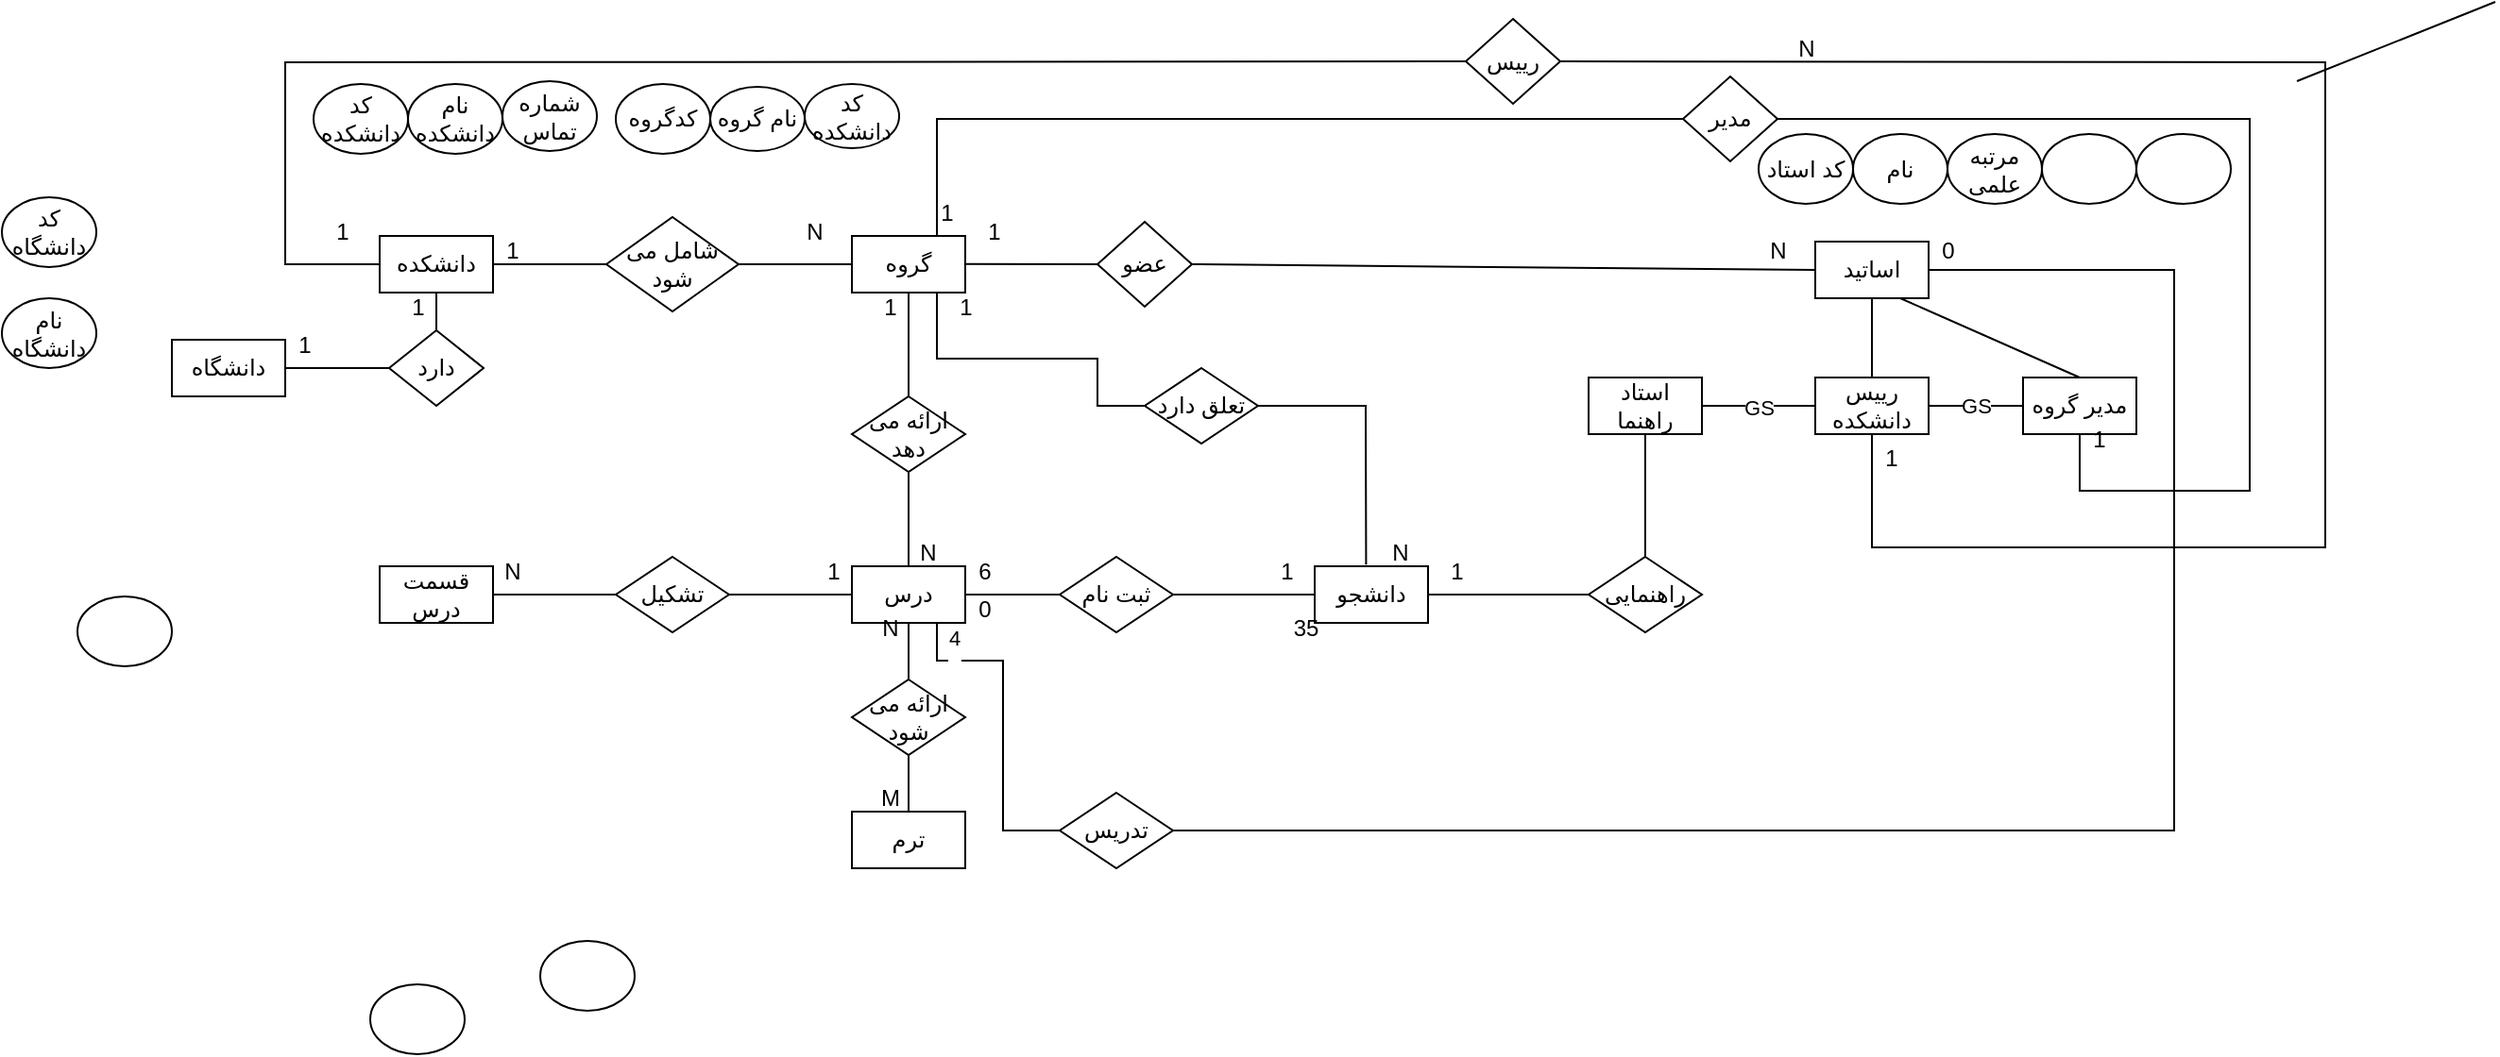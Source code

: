 <mxfile version="27.0.9">
  <diagram name="Page-1" id="O64YkhGJRJFvvmZLATnH">
    <mxGraphModel dx="629" dy="1442" grid="1" gridSize="10" guides="1" tooltips="1" connect="1" arrows="1" fold="1" page="1" pageScale="1" pageWidth="850" pageHeight="1100" math="0" shadow="0">
      <root>
        <mxCell id="0" />
        <mxCell id="1" parent="0" />
        <mxCell id="7WJoirEgyPjlSJRLRqlb-44" style="edgeStyle=none;rounded=0;orthogonalLoop=1;jettySize=auto;html=1;exitX=1;exitY=0.5;exitDx=0;exitDy=0;entryX=0;entryY=0.5;entryDx=0;entryDy=0;endArrow=none;startFill=0;" edge="1" parent="1" source="7WJoirEgyPjlSJRLRqlb-1" target="7WJoirEgyPjlSJRLRqlb-16">
          <mxGeometry relative="1" as="geometry" />
        </mxCell>
        <mxCell id="7WJoirEgyPjlSJRLRqlb-1" value="دانشگاه" style="rounded=0;whiteSpace=wrap;html=1;" vertex="1" parent="1">
          <mxGeometry x="220" y="100" width="60" height="30" as="geometry" />
        </mxCell>
        <mxCell id="7WJoirEgyPjlSJRLRqlb-133" style="edgeStyle=none;rounded=0;orthogonalLoop=1;jettySize=auto;html=1;exitX=0.25;exitY=1;exitDx=0;exitDy=0;entryX=0.5;entryY=0;entryDx=0;entryDy=0;endArrow=none;startFill=0;" edge="1" parent="1">
          <mxGeometry relative="1" as="geometry">
            <mxPoint x="1450" y="-79" as="sourcePoint" />
            <mxPoint x="1345" y="-37" as="targetPoint" />
          </mxGeometry>
        </mxCell>
        <mxCell id="7WJoirEgyPjlSJRLRqlb-135" style="edgeStyle=none;rounded=0;orthogonalLoop=1;jettySize=auto;html=1;exitX=0.5;exitY=1;exitDx=0;exitDy=0;entryX=0.5;entryY=0;entryDx=0;entryDy=0;endArrow=none;startFill=0;" edge="1" parent="1" source="7WJoirEgyPjlSJRLRqlb-12" target="7WJoirEgyPjlSJRLRqlb-131">
          <mxGeometry relative="1" as="geometry" />
        </mxCell>
        <mxCell id="7WJoirEgyPjlSJRLRqlb-136" style="edgeStyle=none;rounded=0;orthogonalLoop=1;jettySize=auto;html=1;exitX=0.75;exitY=1;exitDx=0;exitDy=0;entryX=0.5;entryY=0;entryDx=0;entryDy=0;endArrow=none;startFill=0;" edge="1" parent="1" source="7WJoirEgyPjlSJRLRqlb-12" target="7WJoirEgyPjlSJRLRqlb-130">
          <mxGeometry relative="1" as="geometry" />
        </mxCell>
        <mxCell id="7WJoirEgyPjlSJRLRqlb-143" style="edgeStyle=none;rounded=0;orthogonalLoop=1;jettySize=auto;html=1;exitX=1;exitY=0.5;exitDx=0;exitDy=0;entryX=1;entryY=0.5;entryDx=0;entryDy=0;endArrow=none;startFill=0;" edge="1" parent="1" source="7WJoirEgyPjlSJRLRqlb-12" target="7WJoirEgyPjlSJRLRqlb-43">
          <mxGeometry relative="1" as="geometry">
            <Array as="points">
              <mxPoint x="1280" y="63" />
              <mxPoint x="1280" y="360" />
            </Array>
          </mxGeometry>
        </mxCell>
        <mxCell id="7WJoirEgyPjlSJRLRqlb-12" value="اساتید" style="rounded=0;whiteSpace=wrap;html=1;" vertex="1" parent="1">
          <mxGeometry x="1090" y="48" width="60" height="30" as="geometry" />
        </mxCell>
        <mxCell id="7WJoirEgyPjlSJRLRqlb-47" style="edgeStyle=none;rounded=0;orthogonalLoop=1;jettySize=auto;html=1;exitX=1;exitY=0.5;exitDx=0;exitDy=0;entryX=0;entryY=0.5;entryDx=0;entryDy=0;endArrow=none;startFill=0;" edge="1" parent="1" source="7WJoirEgyPjlSJRLRqlb-13" target="7WJoirEgyPjlSJRLRqlb-18">
          <mxGeometry relative="1" as="geometry" />
        </mxCell>
        <mxCell id="7WJoirEgyPjlSJRLRqlb-13" value="دانشکده" style="rounded=0;whiteSpace=wrap;html=1;" vertex="1" parent="1">
          <mxGeometry x="330" y="45" width="60" height="30" as="geometry" />
        </mxCell>
        <mxCell id="7WJoirEgyPjlSJRLRqlb-49" style="edgeStyle=none;rounded=0;orthogonalLoop=1;jettySize=auto;html=1;exitX=0.5;exitY=1;exitDx=0;exitDy=0;entryX=0.5;entryY=0;entryDx=0;entryDy=0;endArrow=none;startFill=0;" edge="1" parent="1" source="7WJoirEgyPjlSJRLRqlb-14" target="7WJoirEgyPjlSJRLRqlb-20">
          <mxGeometry relative="1" as="geometry" />
        </mxCell>
        <mxCell id="7WJoirEgyPjlSJRLRqlb-14" value="گروه" style="rounded=0;whiteSpace=wrap;html=1;" vertex="1" parent="1">
          <mxGeometry x="580" y="45" width="60" height="30" as="geometry" />
        </mxCell>
        <mxCell id="7WJoirEgyPjlSJRLRqlb-15" value="قسمت درس " style="rounded=0;whiteSpace=wrap;html=1;" vertex="1" parent="1">
          <mxGeometry x="330" y="220" width="60" height="30" as="geometry" />
        </mxCell>
        <mxCell id="7WJoirEgyPjlSJRLRqlb-45" style="edgeStyle=none;rounded=0;orthogonalLoop=1;jettySize=auto;html=1;exitX=0.5;exitY=1;exitDx=0;exitDy=0;entryX=0.5;entryY=1;entryDx=0;entryDy=0;endArrow=none;startFill=0;" edge="1" parent="1" source="7WJoirEgyPjlSJRLRqlb-16" target="7WJoirEgyPjlSJRLRqlb-13">
          <mxGeometry relative="1" as="geometry" />
        </mxCell>
        <mxCell id="7WJoirEgyPjlSJRLRqlb-16" value="دارد" style="rhombus;whiteSpace=wrap;html=1;" vertex="1" parent="1">
          <mxGeometry x="335" y="95" width="50" height="40" as="geometry" />
        </mxCell>
        <mxCell id="7WJoirEgyPjlSJRLRqlb-51" style="edgeStyle=none;rounded=0;orthogonalLoop=1;jettySize=auto;html=1;exitX=0;exitY=0.5;exitDx=0;exitDy=0;entryX=1;entryY=0.5;entryDx=0;entryDy=0;endArrow=none;startFill=0;" edge="1" parent="1" source="7WJoirEgyPjlSJRLRqlb-17" target="7WJoirEgyPjlSJRLRqlb-22">
          <mxGeometry relative="1" as="geometry">
            <mxPoint x="520" y="235" as="targetPoint" />
          </mxGeometry>
        </mxCell>
        <mxCell id="7WJoirEgyPjlSJRLRqlb-53" style="edgeStyle=none;rounded=0;orthogonalLoop=1;jettySize=auto;html=1;exitX=0.5;exitY=1;exitDx=0;exitDy=0;entryX=0.5;entryY=0;entryDx=0;entryDy=0;endArrow=none;startFill=0;" edge="1" parent="1" source="7WJoirEgyPjlSJRLRqlb-17" target="7WJoirEgyPjlSJRLRqlb-25">
          <mxGeometry relative="1" as="geometry" />
        </mxCell>
        <mxCell id="7WJoirEgyPjlSJRLRqlb-17" value="درس" style="rounded=0;whiteSpace=wrap;html=1;" vertex="1" parent="1">
          <mxGeometry x="580" y="220" width="60" height="30" as="geometry" />
        </mxCell>
        <mxCell id="7WJoirEgyPjlSJRLRqlb-48" style="edgeStyle=none;rounded=0;orthogonalLoop=1;jettySize=auto;html=1;exitX=1;exitY=0.5;exitDx=0;exitDy=0;entryX=0;entryY=0.5;entryDx=0;entryDy=0;endArrow=none;startFill=0;" edge="1" parent="1" source="7WJoirEgyPjlSJRLRqlb-18" target="7WJoirEgyPjlSJRLRqlb-14">
          <mxGeometry relative="1" as="geometry" />
        </mxCell>
        <mxCell id="7WJoirEgyPjlSJRLRqlb-18" value="شامل می شود" style="rhombus;whiteSpace=wrap;html=1;" vertex="1" parent="1">
          <mxGeometry x="450" y="35" width="70" height="50" as="geometry" />
        </mxCell>
        <mxCell id="7WJoirEgyPjlSJRLRqlb-64" style="edgeStyle=none;rounded=0;orthogonalLoop=1;jettySize=auto;html=1;exitX=-0.093;exitY=0.704;exitDx=0;exitDy=0;entryX=1;entryY=0.5;entryDx=0;entryDy=0;endArrow=none;startFill=0;exitPerimeter=0;" edge="1" parent="1" source="7WJoirEgyPjlSJRLRqlb-123" target="7WJoirEgyPjlSJRLRqlb-41">
          <mxGeometry relative="1" as="geometry">
            <Array as="points">
              <mxPoint x="852" y="135" />
            </Array>
          </mxGeometry>
        </mxCell>
        <mxCell id="7WJoirEgyPjlSJRLRqlb-68" style="edgeStyle=none;rounded=0;orthogonalLoop=1;jettySize=auto;html=1;exitX=0;exitY=0.5;exitDx=0;exitDy=0;entryX=1;entryY=0.5;entryDx=0;entryDy=0;endArrow=none;startFill=0;" edge="1" parent="1" source="7WJoirEgyPjlSJRLRqlb-19" target="7WJoirEgyPjlSJRLRqlb-42">
          <mxGeometry relative="1" as="geometry">
            <Array as="points">
              <mxPoint x="780" y="235" />
            </Array>
          </mxGeometry>
        </mxCell>
        <mxCell id="7WJoirEgyPjlSJRLRqlb-118" value="" style="edgeStyle=none;rounded=0;orthogonalLoop=1;jettySize=auto;html=1;endArrow=none;startFill=0;" edge="1" parent="1" source="7WJoirEgyPjlSJRLRqlb-19" target="7WJoirEgyPjlSJRLRqlb-42">
          <mxGeometry relative="1" as="geometry" />
        </mxCell>
        <mxCell id="7WJoirEgyPjlSJRLRqlb-19" value="دانشجو" style="rounded=0;whiteSpace=wrap;html=1;" vertex="1" parent="1">
          <mxGeometry x="825" y="220" width="60" height="30" as="geometry" />
        </mxCell>
        <mxCell id="7WJoirEgyPjlSJRLRqlb-50" style="edgeStyle=none;rounded=0;orthogonalLoop=1;jettySize=auto;html=1;exitX=0.5;exitY=1;exitDx=0;exitDy=0;entryX=0.5;entryY=0;entryDx=0;entryDy=0;endArrow=none;startFill=0;" edge="1" parent="1" source="7WJoirEgyPjlSJRLRqlb-20" target="7WJoirEgyPjlSJRLRqlb-17">
          <mxGeometry relative="1" as="geometry" />
        </mxCell>
        <mxCell id="7WJoirEgyPjlSJRLRqlb-20" value="ارائه می دهد" style="rhombus;whiteSpace=wrap;html=1;" vertex="1" parent="1">
          <mxGeometry x="580" y="130" width="60" height="40" as="geometry" />
        </mxCell>
        <mxCell id="7WJoirEgyPjlSJRLRqlb-21" value="ترم" style="rounded=0;whiteSpace=wrap;html=1;" vertex="1" parent="1">
          <mxGeometry x="580" y="350" width="60" height="30" as="geometry" />
        </mxCell>
        <mxCell id="7WJoirEgyPjlSJRLRqlb-52" style="edgeStyle=none;rounded=0;orthogonalLoop=1;jettySize=auto;html=1;exitX=0;exitY=0.5;exitDx=0;exitDy=0;entryX=1;entryY=0.5;entryDx=0;entryDy=0;endArrow=none;startFill=0;" edge="1" parent="1" source="7WJoirEgyPjlSJRLRqlb-22" target="7WJoirEgyPjlSJRLRqlb-15">
          <mxGeometry relative="1" as="geometry" />
        </mxCell>
        <mxCell id="7WJoirEgyPjlSJRLRqlb-22" value="تشکیل" style="rhombus;whiteSpace=wrap;html=1;" vertex="1" parent="1">
          <mxGeometry x="455" y="215" width="60" height="40" as="geometry" />
        </mxCell>
        <mxCell id="7WJoirEgyPjlSJRLRqlb-54" style="edgeStyle=none;rounded=0;orthogonalLoop=1;jettySize=auto;html=1;exitX=0.5;exitY=1;exitDx=0;exitDy=0;entryX=0.5;entryY=0;entryDx=0;entryDy=0;endArrow=none;startFill=0;" edge="1" parent="1" source="7WJoirEgyPjlSJRLRqlb-25" target="7WJoirEgyPjlSJRLRqlb-21">
          <mxGeometry relative="1" as="geometry" />
        </mxCell>
        <mxCell id="7WJoirEgyPjlSJRLRqlb-25" value="ارائه می شود" style="rhombus;whiteSpace=wrap;html=1;" vertex="1" parent="1">
          <mxGeometry x="580" y="280" width="60" height="40" as="geometry" />
        </mxCell>
        <mxCell id="7WJoirEgyPjlSJRLRqlb-66" style="edgeStyle=none;rounded=0;orthogonalLoop=1;jettySize=auto;html=1;exitX=0;exitY=0.5;exitDx=0;exitDy=0;entryX=1;entryY=0.5;entryDx=0;entryDy=0;endArrow=none;startFill=0;" edge="1" parent="1" source="7WJoirEgyPjlSJRLRqlb-12" target="7WJoirEgyPjlSJRLRqlb-34">
          <mxGeometry relative="1" as="geometry">
            <Array as="points" />
          </mxGeometry>
        </mxCell>
        <mxCell id="7WJoirEgyPjlSJRLRqlb-34" value="عضو" style="rhombus;whiteSpace=wrap;html=1;" vertex="1" parent="1">
          <mxGeometry x="710" y="37.5" width="50" height="45" as="geometry" />
        </mxCell>
        <mxCell id="7WJoirEgyPjlSJRLRqlb-110" style="edgeStyle=none;rounded=0;orthogonalLoop=1;jettySize=auto;html=1;entryX=1;entryY=0.5;entryDx=0;entryDy=0;exitX=0;exitY=0.5;exitDx=0;exitDy=0;endArrow=none;startFill=0;" edge="1" parent="1" source="7WJoirEgyPjlSJRLRqlb-38" target="7WJoirEgyPjlSJRLRqlb-19">
          <mxGeometry relative="1" as="geometry">
            <mxPoint x="810" y="120" as="targetPoint" />
            <mxPoint x="920" y="240" as="sourcePoint" />
            <Array as="points">
              <mxPoint x="930" y="235" />
            </Array>
          </mxGeometry>
        </mxCell>
        <mxCell id="7WJoirEgyPjlSJRLRqlb-141" style="edgeStyle=none;rounded=0;orthogonalLoop=1;jettySize=auto;html=1;exitX=0.5;exitY=0;exitDx=0;exitDy=0;entryX=0.5;entryY=1;entryDx=0;entryDy=0;endArrow=none;startFill=0;" edge="1" parent="1" source="7WJoirEgyPjlSJRLRqlb-38" target="7WJoirEgyPjlSJRLRqlb-129">
          <mxGeometry relative="1" as="geometry" />
        </mxCell>
        <mxCell id="7WJoirEgyPjlSJRLRqlb-38" value="راهنمایی" style="rhombus;whiteSpace=wrap;html=1;" vertex="1" parent="1">
          <mxGeometry x="970" y="215" width="60" height="40" as="geometry" />
        </mxCell>
        <mxCell id="7WJoirEgyPjlSJRLRqlb-147" style="edgeStyle=none;rounded=0;orthogonalLoop=1;jettySize=auto;html=1;exitX=0;exitY=0.5;exitDx=0;exitDy=0;entryX=0.75;entryY=1;entryDx=0;entryDy=0;endArrow=none;startFill=0;" edge="1" parent="1" source="7WJoirEgyPjlSJRLRqlb-41" target="7WJoirEgyPjlSJRLRqlb-14">
          <mxGeometry relative="1" as="geometry">
            <Array as="points">
              <mxPoint x="710" y="135" />
              <mxPoint x="710" y="110" />
              <mxPoint x="625" y="110" />
            </Array>
          </mxGeometry>
        </mxCell>
        <mxCell id="7WJoirEgyPjlSJRLRqlb-41" value="تعلق دارد" style="rhombus;whiteSpace=wrap;html=1;" vertex="1" parent="1">
          <mxGeometry x="735" y="115" width="60" height="40" as="geometry" />
        </mxCell>
        <mxCell id="7WJoirEgyPjlSJRLRqlb-69" style="edgeStyle=none;rounded=0;orthogonalLoop=1;jettySize=auto;html=1;exitX=0;exitY=0.5;exitDx=0;exitDy=0;entryX=1;entryY=0.5;entryDx=0;entryDy=0;endArrow=none;startFill=0;" edge="1" parent="1" source="7WJoirEgyPjlSJRLRqlb-42" target="7WJoirEgyPjlSJRLRqlb-17">
          <mxGeometry relative="1" as="geometry" />
        </mxCell>
        <mxCell id="7WJoirEgyPjlSJRLRqlb-42" value="ثبت نام" style="rhombus;whiteSpace=wrap;html=1;" vertex="1" parent="1">
          <mxGeometry x="690" y="215" width="60" height="40" as="geometry" />
        </mxCell>
        <mxCell id="7WJoirEgyPjlSJRLRqlb-76" style="edgeStyle=none;rounded=0;orthogonalLoop=1;jettySize=auto;html=1;exitX=0;exitY=0.5;exitDx=0;exitDy=0;startArrow=none;startFill=0;endArrow=none;entryX=0.75;entryY=1;entryDx=0;entryDy=0;" edge="1" parent="1" source="7WJoirEgyPjlSJRLRqlb-43" target="7WJoirEgyPjlSJRLRqlb-17">
          <mxGeometry relative="1" as="geometry">
            <mxPoint x="640" y="260" as="targetPoint" />
            <Array as="points">
              <mxPoint x="660" y="360" />
              <mxPoint x="660" y="270" />
              <mxPoint x="625" y="270" />
            </Array>
          </mxGeometry>
        </mxCell>
        <mxCell id="7WJoirEgyPjlSJRLRqlb-117" value="&lt;div&gt;4&lt;/div&gt;&lt;div&gt;&lt;br&gt;&lt;/div&gt;" style="edgeLabel;html=1;align=center;verticalAlign=middle;resizable=0;points=[];" vertex="1" connectable="0" parent="7WJoirEgyPjlSJRLRqlb-76">
          <mxGeometry x="0.671" y="-5" relative="1" as="geometry">
            <mxPoint as="offset" />
          </mxGeometry>
        </mxCell>
        <mxCell id="7WJoirEgyPjlSJRLRqlb-43" value="تدریس" style="rhombus;whiteSpace=wrap;html=1;" vertex="1" parent="1">
          <mxGeometry x="690" y="340" width="60" height="40" as="geometry" />
        </mxCell>
        <mxCell id="7WJoirEgyPjlSJRLRqlb-63" style="edgeStyle=none;rounded=0;orthogonalLoop=1;jettySize=auto;html=1;entryX=0.5;entryY=0;entryDx=0;entryDy=0;" edge="1" parent="1" source="7WJoirEgyPjlSJRLRqlb-19" target="7WJoirEgyPjlSJRLRqlb-19">
          <mxGeometry relative="1" as="geometry" />
        </mxCell>
        <mxCell id="7WJoirEgyPjlSJRLRqlb-73" style="edgeStyle=none;rounded=0;orthogonalLoop=1;jettySize=auto;html=1;exitX=0.5;exitY=1;exitDx=0;exitDy=0;" edge="1" parent="1" source="7WJoirEgyPjlSJRLRqlb-1" target="7WJoirEgyPjlSJRLRqlb-1">
          <mxGeometry relative="1" as="geometry" />
        </mxCell>
        <mxCell id="7WJoirEgyPjlSJRLRqlb-80" value="1" style="text;html=1;align=center;verticalAlign=middle;resizable=0;points=[];autosize=1;strokeColor=none;fillColor=none;" vertex="1" parent="1">
          <mxGeometry x="385" y="38" width="30" height="30" as="geometry" />
        </mxCell>
        <mxCell id="7WJoirEgyPjlSJRLRqlb-81" value="N" style="text;html=1;align=center;verticalAlign=middle;resizable=0;points=[];autosize=1;strokeColor=none;fillColor=none;" vertex="1" parent="1">
          <mxGeometry x="545" y="28" width="30" height="30" as="geometry" />
        </mxCell>
        <mxCell id="7WJoirEgyPjlSJRLRqlb-84" value="1" style="text;html=1;align=center;verticalAlign=middle;resizable=0;points=[];autosize=1;strokeColor=none;fillColor=none;" vertex="1" parent="1">
          <mxGeometry x="640" y="28" width="30" height="30" as="geometry" />
        </mxCell>
        <mxCell id="7WJoirEgyPjlSJRLRqlb-86" value="N" style="text;html=1;align=center;verticalAlign=middle;resizable=0;points=[];autosize=1;strokeColor=none;fillColor=none;" vertex="1" parent="1">
          <mxGeometry x="1070" y="-69.5" width="30" height="30" as="geometry" />
        </mxCell>
        <mxCell id="7WJoirEgyPjlSJRLRqlb-89" style="edgeStyle=none;rounded=0;orthogonalLoop=1;jettySize=auto;html=1;exitX=0;exitY=0.5;exitDx=0;exitDy=0;entryX=0;entryY=0.5;entryDx=0;entryDy=0;endArrow=none;startFill=0;" edge="1" parent="1" source="7WJoirEgyPjlSJRLRqlb-87" target="7WJoirEgyPjlSJRLRqlb-13">
          <mxGeometry relative="1" as="geometry">
            <Array as="points">
              <mxPoint x="280" y="-47" />
              <mxPoint x="280" y="60" />
            </Array>
          </mxGeometry>
        </mxCell>
        <mxCell id="7WJoirEgyPjlSJRLRqlb-87" value="رییس" style="rhombus;whiteSpace=wrap;html=1;" vertex="1" parent="1">
          <mxGeometry x="905" y="-70" width="50" height="45" as="geometry" />
        </mxCell>
        <mxCell id="7WJoirEgyPjlSJRLRqlb-93" value="1" style="text;html=1;align=center;verticalAlign=middle;resizable=0;points=[];autosize=1;strokeColor=none;fillColor=none;" vertex="1" parent="1">
          <mxGeometry x="295" y="28" width="30" height="30" as="geometry" />
        </mxCell>
        <mxCell id="7WJoirEgyPjlSJRLRqlb-97" style="edgeStyle=none;rounded=0;orthogonalLoop=1;jettySize=auto;html=1;exitX=0;exitY=0.5;exitDx=0;exitDy=0;entryX=0.75;entryY=0;entryDx=0;entryDy=0;endArrow=none;startFill=0;" edge="1" parent="1" source="7WJoirEgyPjlSJRLRqlb-95" target="7WJoirEgyPjlSJRLRqlb-14">
          <mxGeometry relative="1" as="geometry">
            <Array as="points">
              <mxPoint x="960" y="-17" />
              <mxPoint x="625" y="-17" />
            </Array>
          </mxGeometry>
        </mxCell>
        <mxCell id="7WJoirEgyPjlSJRLRqlb-95" value="مدیر" style="rhombus;whiteSpace=wrap;html=1;" vertex="1" parent="1">
          <mxGeometry x="1020" y="-39.5" width="50" height="45" as="geometry" />
        </mxCell>
        <mxCell id="7WJoirEgyPjlSJRLRqlb-100" value="1" style="text;html=1;align=center;verticalAlign=middle;resizable=0;points=[];autosize=1;strokeColor=none;fillColor=none;" vertex="1" parent="1">
          <mxGeometry x="615" y="18" width="30" height="30" as="geometry" />
        </mxCell>
        <mxCell id="7WJoirEgyPjlSJRLRqlb-102" value="N" style="text;html=1;align=center;verticalAlign=middle;resizable=0;points=[];autosize=1;strokeColor=none;fillColor=none;" vertex="1" parent="1">
          <mxGeometry x="605" y="198" width="30" height="30" as="geometry" />
        </mxCell>
        <mxCell id="7WJoirEgyPjlSJRLRqlb-103" value="1" style="text;html=1;align=center;verticalAlign=middle;resizable=0;points=[];autosize=1;strokeColor=none;fillColor=none;" vertex="1" parent="1">
          <mxGeometry x="555" y="208" width="30" height="30" as="geometry" />
        </mxCell>
        <mxCell id="7WJoirEgyPjlSJRLRqlb-104" value="N" style="text;html=1;align=center;verticalAlign=middle;resizable=0;points=[];autosize=1;strokeColor=none;fillColor=none;" vertex="1" parent="1">
          <mxGeometry x="385" y="208" width="30" height="30" as="geometry" />
        </mxCell>
        <mxCell id="7WJoirEgyPjlSJRLRqlb-106" value="6" style="text;html=1;align=center;verticalAlign=middle;resizable=0;points=[];autosize=1;strokeColor=none;fillColor=none;" vertex="1" parent="1">
          <mxGeometry x="635" y="208" width="30" height="30" as="geometry" />
        </mxCell>
        <mxCell id="7WJoirEgyPjlSJRLRqlb-107" value="0" style="text;html=1;align=center;verticalAlign=middle;resizable=0;points=[];autosize=1;strokeColor=none;fillColor=none;" vertex="1" parent="1">
          <mxGeometry x="635" y="228" width="30" height="30" as="geometry" />
        </mxCell>
        <mxCell id="7WJoirEgyPjlSJRLRqlb-115" value="1" style="text;html=1;align=center;verticalAlign=middle;resizable=0;points=[];autosize=1;strokeColor=none;fillColor=none;" vertex="1" parent="1">
          <mxGeometry x="585" y="68" width="30" height="30" as="geometry" />
        </mxCell>
        <mxCell id="7WJoirEgyPjlSJRLRqlb-119" value="1" style="text;html=1;align=center;verticalAlign=middle;resizable=0;points=[];autosize=1;strokeColor=none;fillColor=none;" vertex="1" parent="1">
          <mxGeometry x="795" y="208" width="30" height="30" as="geometry" />
        </mxCell>
        <mxCell id="7WJoirEgyPjlSJRLRqlb-121" value="35" style="text;html=1;align=center;verticalAlign=middle;resizable=0;points=[];autosize=1;strokeColor=none;fillColor=none;" vertex="1" parent="1">
          <mxGeometry x="800" y="238" width="40" height="30" as="geometry" />
        </mxCell>
        <mxCell id="7WJoirEgyPjlSJRLRqlb-122" value="1" style="text;html=1;align=center;verticalAlign=middle;resizable=0;points=[];autosize=1;strokeColor=none;fillColor=none;" vertex="1" parent="1">
          <mxGeometry x="625" y="68" width="30" height="30" as="geometry" />
        </mxCell>
        <mxCell id="7WJoirEgyPjlSJRLRqlb-123" value="N" style="text;html=1;align=center;verticalAlign=middle;resizable=0;points=[];autosize=1;strokeColor=none;fillColor=none;" vertex="1" parent="1">
          <mxGeometry x="855" y="198" width="30" height="30" as="geometry" />
        </mxCell>
        <mxCell id="7WJoirEgyPjlSJRLRqlb-127" value="1" style="text;html=1;align=center;verticalAlign=middle;resizable=0;points=[];autosize=1;strokeColor=none;fillColor=none;" vertex="1" parent="1">
          <mxGeometry x="885" y="208" width="30" height="30" as="geometry" />
        </mxCell>
        <mxCell id="7WJoirEgyPjlSJRLRqlb-137" style="edgeStyle=none;rounded=0;orthogonalLoop=1;jettySize=auto;html=1;exitX=1;exitY=0.5;exitDx=0;exitDy=0;entryX=0;entryY=0.5;entryDx=0;entryDy=0;endArrow=none;startFill=0;" edge="1" parent="1" source="7WJoirEgyPjlSJRLRqlb-129" target="7WJoirEgyPjlSJRLRqlb-131">
          <mxGeometry relative="1" as="geometry" />
        </mxCell>
        <mxCell id="7WJoirEgyPjlSJRLRqlb-160" value="GS" style="edgeLabel;html=1;align=center;verticalAlign=middle;resizable=0;points=[];" vertex="1" connectable="0" parent="7WJoirEgyPjlSJRLRqlb-137">
          <mxGeometry y="-1" relative="1" as="geometry">
            <mxPoint as="offset" />
          </mxGeometry>
        </mxCell>
        <mxCell id="7WJoirEgyPjlSJRLRqlb-129" value="استاد راهنما" style="rounded=0;whiteSpace=wrap;html=1;" vertex="1" parent="1">
          <mxGeometry x="970" y="120" width="60" height="30" as="geometry" />
        </mxCell>
        <mxCell id="7WJoirEgyPjlSJRLRqlb-130" value="مدیر گروه" style="rounded=0;whiteSpace=wrap;html=1;" vertex="1" parent="1">
          <mxGeometry x="1200" y="120" width="60" height="30" as="geometry" />
        </mxCell>
        <mxCell id="7WJoirEgyPjlSJRLRqlb-138" style="edgeStyle=none;rounded=0;orthogonalLoop=1;jettySize=auto;html=1;exitX=1;exitY=0.5;exitDx=0;exitDy=0;endArrow=none;startFill=0;" edge="1" parent="1" source="7WJoirEgyPjlSJRLRqlb-131" target="7WJoirEgyPjlSJRLRqlb-130">
          <mxGeometry relative="1" as="geometry" />
        </mxCell>
        <mxCell id="7WJoirEgyPjlSJRLRqlb-161" value="GS" style="edgeLabel;html=1;align=center;verticalAlign=middle;resizable=0;points=[];" vertex="1" connectable="0" parent="7WJoirEgyPjlSJRLRqlb-138">
          <mxGeometry relative="1" as="geometry">
            <mxPoint as="offset" />
          </mxGeometry>
        </mxCell>
        <mxCell id="7WJoirEgyPjlSJRLRqlb-139" style="edgeStyle=none;rounded=0;orthogonalLoop=1;jettySize=auto;html=1;exitX=0.5;exitY=1;exitDx=0;exitDy=0;entryX=1;entryY=0.5;entryDx=0;entryDy=0;endArrow=none;startFill=0;" edge="1" parent="1" source="7WJoirEgyPjlSJRLRqlb-130" target="7WJoirEgyPjlSJRLRqlb-95">
          <mxGeometry relative="1" as="geometry">
            <Array as="points">
              <mxPoint x="1230" y="180" />
              <mxPoint x="1320" y="180" />
              <mxPoint x="1320" y="-17" />
            </Array>
          </mxGeometry>
        </mxCell>
        <mxCell id="7WJoirEgyPjlSJRLRqlb-140" style="edgeStyle=none;rounded=0;orthogonalLoop=1;jettySize=auto;html=1;exitX=0.5;exitY=1;exitDx=0;exitDy=0;entryX=1;entryY=0.5;entryDx=0;entryDy=0;endArrow=none;startFill=0;" edge="1" parent="1" source="7WJoirEgyPjlSJRLRqlb-131" target="7WJoirEgyPjlSJRLRqlb-87">
          <mxGeometry relative="1" as="geometry">
            <Array as="points">
              <mxPoint x="1120" y="210" />
              <mxPoint x="1360" y="210" />
              <mxPoint x="1360" y="-47" />
            </Array>
          </mxGeometry>
        </mxCell>
        <mxCell id="7WJoirEgyPjlSJRLRqlb-131" value="رییس دانشکده" style="rounded=0;whiteSpace=wrap;html=1;" vertex="1" parent="1">
          <mxGeometry x="1090" y="120" width="60" height="30" as="geometry" />
        </mxCell>
        <mxCell id="7WJoirEgyPjlSJRLRqlb-148" value="N" style="text;html=1;align=center;verticalAlign=middle;resizable=0;points=[];autosize=1;strokeColor=none;fillColor=none;" vertex="1" parent="1">
          <mxGeometry x="585" y="238" width="30" height="30" as="geometry" />
        </mxCell>
        <mxCell id="7WJoirEgyPjlSJRLRqlb-150" value="M" style="text;html=1;align=center;verticalAlign=middle;resizable=0;points=[];autosize=1;strokeColor=none;fillColor=none;" vertex="1" parent="1">
          <mxGeometry x="585" y="328" width="30" height="30" as="geometry" />
        </mxCell>
        <mxCell id="7WJoirEgyPjlSJRLRqlb-151" value="0" style="text;html=1;align=center;verticalAlign=middle;resizable=0;points=[];autosize=1;strokeColor=none;fillColor=none;" vertex="1" parent="1">
          <mxGeometry x="1145" y="38" width="30" height="30" as="geometry" />
        </mxCell>
        <mxCell id="7WJoirEgyPjlSJRLRqlb-152" value="1" style="text;html=1;align=center;verticalAlign=middle;resizable=0;points=[];autosize=1;strokeColor=none;fillColor=none;" vertex="1" parent="1">
          <mxGeometry x="1115" y="148" width="30" height="30" as="geometry" />
        </mxCell>
        <mxCell id="7WJoirEgyPjlSJRLRqlb-153" value="1" style="text;html=1;align=center;verticalAlign=middle;resizable=0;points=[];autosize=1;strokeColor=none;fillColor=none;" vertex="1" parent="1">
          <mxGeometry x="1225" y="138" width="30" height="30" as="geometry" />
        </mxCell>
        <mxCell id="7WJoirEgyPjlSJRLRqlb-156" value="1" style="text;html=1;align=center;verticalAlign=middle;resizable=0;points=[];autosize=1;strokeColor=none;fillColor=none;" vertex="1" parent="1">
          <mxGeometry x="275" y="88" width="30" height="30" as="geometry" />
        </mxCell>
        <mxCell id="7WJoirEgyPjlSJRLRqlb-157" value="1" style="text;html=1;align=center;verticalAlign=middle;resizable=0;points=[];autosize=1;strokeColor=none;fillColor=none;" vertex="1" parent="1">
          <mxGeometry x="335" y="68" width="30" height="30" as="geometry" />
        </mxCell>
        <mxCell id="7WJoirEgyPjlSJRLRqlb-158" style="edgeStyle=none;rounded=0;orthogonalLoop=1;jettySize=auto;html=1;exitX=0;exitY=0.5;exitDx=0;exitDy=0;entryX=-0.019;entryY=1.063;entryDx=0;entryDy=0;entryPerimeter=0;endArrow=none;startFill=0;" edge="1" parent="1" source="7WJoirEgyPjlSJRLRqlb-34" target="7WJoirEgyPjlSJRLRqlb-84">
          <mxGeometry relative="1" as="geometry" />
        </mxCell>
        <mxCell id="7WJoirEgyPjlSJRLRqlb-159" value="N" style="text;html=1;align=center;verticalAlign=middle;resizable=0;points=[];autosize=1;strokeColor=none;fillColor=none;" vertex="1" parent="1">
          <mxGeometry x="1055" y="38" width="30" height="30" as="geometry" />
        </mxCell>
        <mxCell id="7WJoirEgyPjlSJRLRqlb-163" value="کد دانشگاه" style="ellipse;whiteSpace=wrap;html=1;" vertex="1" parent="1">
          <mxGeometry x="130" y="24.5" width="50" height="37" as="geometry" />
        </mxCell>
        <mxCell id="7WJoirEgyPjlSJRLRqlb-165" value="نام دانشگاه" style="ellipse;whiteSpace=wrap;html=1;" vertex="1" parent="1">
          <mxGeometry x="130" y="78" width="50" height="37" as="geometry" />
        </mxCell>
        <mxCell id="7WJoirEgyPjlSJRLRqlb-166" value="کد دانشکده" style="ellipse;whiteSpace=wrap;html=1;" vertex="1" parent="1">
          <mxGeometry x="295" y="-35.5" width="50" height="37" as="geometry" />
        </mxCell>
        <mxCell id="7WJoirEgyPjlSJRLRqlb-167" value="شماره تماس" style="ellipse;whiteSpace=wrap;html=1;" vertex="1" parent="1">
          <mxGeometry x="395" y="-37" width="50" height="37" as="geometry" />
        </mxCell>
        <mxCell id="7WJoirEgyPjlSJRLRqlb-168" value="نام دانشکده" style="ellipse;whiteSpace=wrap;html=1;" vertex="1" parent="1">
          <mxGeometry x="345" y="-35.5" width="50" height="37" as="geometry" />
        </mxCell>
        <mxCell id="7WJoirEgyPjlSJRLRqlb-169" value="کدگروه" style="ellipse;whiteSpace=wrap;html=1;" vertex="1" parent="1">
          <mxGeometry x="455" y="-35.5" width="50" height="37" as="geometry" />
        </mxCell>
        <mxCell id="7WJoirEgyPjlSJRLRqlb-170" value="" style="ellipse;whiteSpace=wrap;html=1;" vertex="1" parent="1">
          <mxGeometry x="170" y="236" width="50" height="37" as="geometry" />
        </mxCell>
        <mxCell id="7WJoirEgyPjlSJRLRqlb-171" value="" style="ellipse;whiteSpace=wrap;html=1;" vertex="1" parent="1">
          <mxGeometry x="415" y="418.5" width="50" height="37" as="geometry" />
        </mxCell>
        <mxCell id="7WJoirEgyPjlSJRLRqlb-172" value="" style="ellipse;whiteSpace=wrap;html=1;" vertex="1" parent="1">
          <mxGeometry x="325" y="441.5" width="50" height="37" as="geometry" />
        </mxCell>
        <mxCell id="7WJoirEgyPjlSJRLRqlb-173" value="کد استاد" style="ellipse;whiteSpace=wrap;html=1;" vertex="1" parent="1">
          <mxGeometry x="1060" y="-9" width="50" height="37" as="geometry" />
        </mxCell>
        <mxCell id="7WJoirEgyPjlSJRLRqlb-174" value="نام گروه" style="ellipse;whiteSpace=wrap;html=1;" vertex="1" parent="1">
          <mxGeometry x="505" y="-34" width="50" height="34" as="geometry" />
        </mxCell>
        <mxCell id="7WJoirEgyPjlSJRLRqlb-175" value="کد دانشکده" style="ellipse;whiteSpace=wrap;html=1;" vertex="1" parent="1">
          <mxGeometry x="555" y="-35.5" width="50" height="34" as="geometry" />
        </mxCell>
        <mxCell id="7WJoirEgyPjlSJRLRqlb-177" value="نام" style="ellipse;whiteSpace=wrap;html=1;" vertex="1" parent="1">
          <mxGeometry x="1110" y="-9" width="50" height="37" as="geometry" />
        </mxCell>
        <mxCell id="7WJoirEgyPjlSJRLRqlb-178" value="مرتبه علمی" style="ellipse;whiteSpace=wrap;html=1;" vertex="1" parent="1">
          <mxGeometry x="1160" y="-9" width="50" height="37" as="geometry" />
        </mxCell>
        <mxCell id="7WJoirEgyPjlSJRLRqlb-179" value="" style="ellipse;whiteSpace=wrap;html=1;" vertex="1" parent="1">
          <mxGeometry x="1210" y="-9" width="50" height="37" as="geometry" />
        </mxCell>
        <mxCell id="7WJoirEgyPjlSJRLRqlb-180" value="" style="ellipse;whiteSpace=wrap;html=1;" vertex="1" parent="1">
          <mxGeometry x="1260" y="-9" width="50" height="37" as="geometry" />
        </mxCell>
      </root>
    </mxGraphModel>
  </diagram>
</mxfile>

